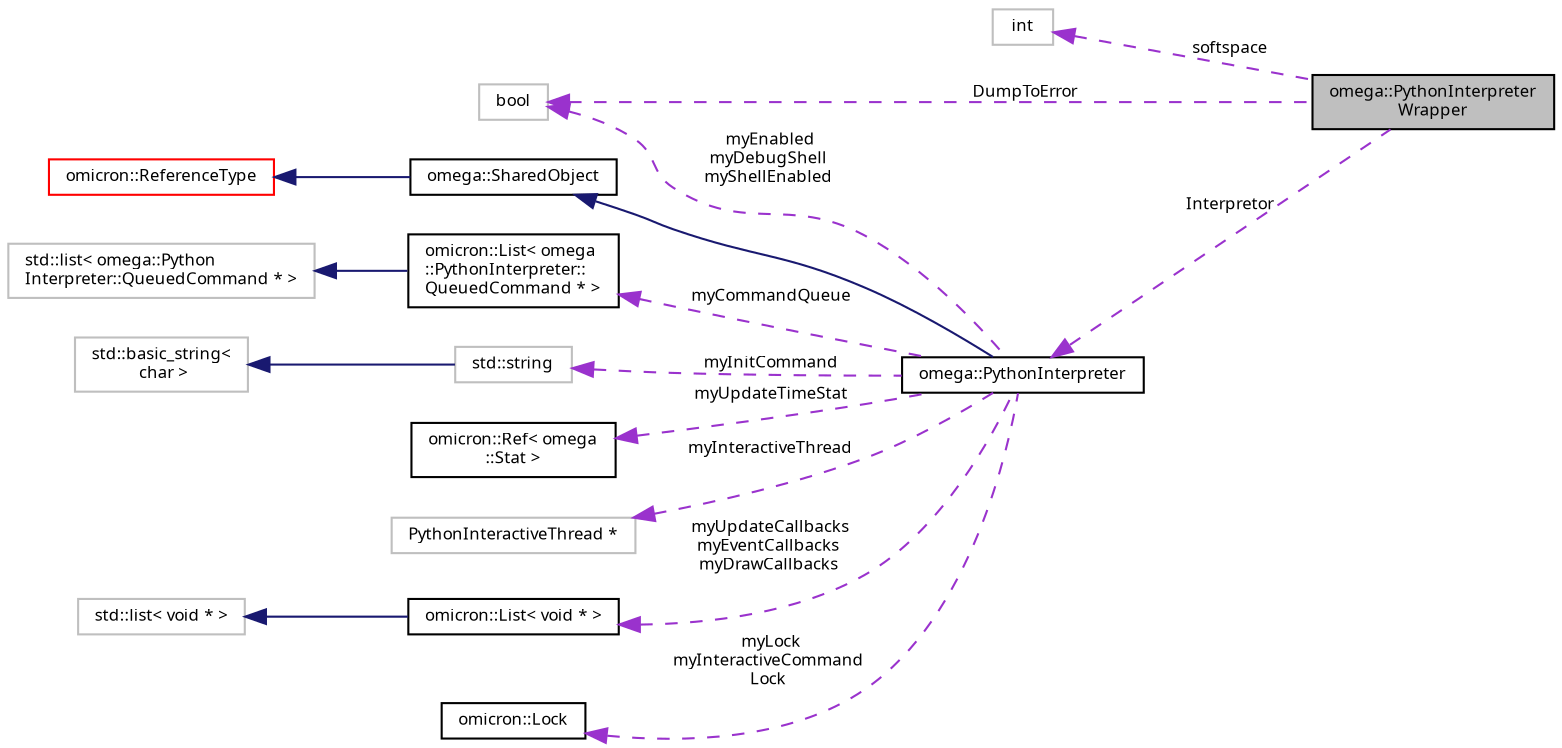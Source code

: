 digraph "omega::PythonInterpreterWrapper"
{
  bgcolor="transparent";
  edge [fontname="FreeSans.ttf",fontsize="8",labelfontname="FreeSans.ttf",labelfontsize="8"];
  node [fontname="FreeSans.ttf",fontsize="8",shape=record];
  rankdir="LR";
  Node1 [label="omega::PythonInterpreter\lWrapper",height=0.2,width=0.4,color="black", fillcolor="grey75", style="filled" fontcolor="black"];
  Node2 -> Node1 [dir="back",color="darkorchid3",fontsize="8",style="dashed",label=" softspace" ,fontname="FreeSans.ttf"];
  Node2 [label="int",height=0.2,width=0.4,color="grey75"];
  Node3 -> Node1 [dir="back",color="darkorchid3",fontsize="8",style="dashed",label=" DumpToError" ,fontname="FreeSans.ttf"];
  Node3 [label="bool",height=0.2,width=0.4,color="grey75"];
  Node4 -> Node1 [dir="back",color="darkorchid3",fontsize="8",style="dashed",label=" Interpretor" ,fontname="FreeSans.ttf"];
  Node4 [label="omega::PythonInterpreter",height=0.2,width=0.4,color="black",URL="$classomega_1_1_python_interpreter.html"];
  Node5 -> Node4 [dir="back",color="midnightblue",fontsize="8",style="solid",fontname="FreeSans.ttf"];
  Node5 [label="omega::SharedObject",height=0.2,width=0.4,color="black",URL="$classomega_1_1_shared_object.html"];
  Node6 -> Node5 [dir="back",color="midnightblue",fontsize="8",style="solid",fontname="FreeSans.ttf"];
  Node6 [label="omicron::ReferenceType",height=0.2,width=0.4,color="red",URL="$classomicron_1_1_reference_type.html",tooltip="Implements a base class for reference-counted types. "];
  Node7 -> Node4 [dir="back",color="darkorchid3",fontsize="8",style="dashed",label=" myCommandQueue" ,fontname="FreeSans.ttf"];
  Node7 [label="omicron::List\< omega\l::PythonInterpreter::\lQueuedCommand * \>",height=0.2,width=0.4,color="black",URL="$classomicron_1_1_list.html"];
  Node8 -> Node7 [dir="back",color="midnightblue",fontsize="8",style="solid",fontname="FreeSans.ttf"];
  Node8 [label="std::list\< omega::Python\lInterpreter::QueuedCommand * \>",height=0.2,width=0.4,color="grey75",tooltip="STL class. "];
  Node9 -> Node4 [dir="back",color="darkorchid3",fontsize="8",style="dashed",label=" myInitCommand" ,fontname="FreeSans.ttf"];
  Node9 [label="std::string",height=0.2,width=0.4,color="grey75",tooltip="STL class. "];
  Node10 -> Node9 [dir="back",color="midnightblue",fontsize="8",style="solid",fontname="FreeSans.ttf"];
  Node10 [label="std::basic_string\<\l char \>",height=0.2,width=0.4,color="grey75",tooltip="STL class. "];
  Node3 -> Node4 [dir="back",color="darkorchid3",fontsize="8",style="dashed",label=" myEnabled\nmyDebugShell\nmyShellEnabled" ,fontname="FreeSans.ttf"];
  Node11 -> Node4 [dir="back",color="darkorchid3",fontsize="8",style="dashed",label=" myUpdateTimeStat" ,fontname="FreeSans.ttf"];
  Node11 [label="omicron::Ref\< omega\l::Stat \>",height=0.2,width=0.4,color="black",URL="$classomicron_1_1_ref.html"];
  Node12 -> Node4 [dir="back",color="darkorchid3",fontsize="8",style="dashed",label=" myInteractiveThread" ,fontname="FreeSans.ttf"];
  Node12 [label="PythonInteractiveThread *",height=0.2,width=0.4,color="grey75"];
  Node13 -> Node4 [dir="back",color="darkorchid3",fontsize="8",style="dashed",label=" myUpdateCallbacks\nmyEventCallbacks\nmyDrawCallbacks" ,fontname="FreeSans.ttf"];
  Node13 [label="omicron::List\< void * \>",height=0.2,width=0.4,color="black",URL="$classomicron_1_1_list.html"];
  Node14 -> Node13 [dir="back",color="midnightblue",fontsize="8",style="solid",fontname="FreeSans.ttf"];
  Node14 [label="std::list\< void * \>",height=0.2,width=0.4,color="grey75",tooltip="STL class. "];
  Node15 -> Node4 [dir="back",color="darkorchid3",fontsize="8",style="dashed",label=" myLock\nmyInteractiveCommand\lLock" ,fontname="FreeSans.ttf"];
  Node15 [label="omicron::Lock",height=0.2,width=0.4,color="black",URL="$classomicron_1_1_lock.html"];
}
